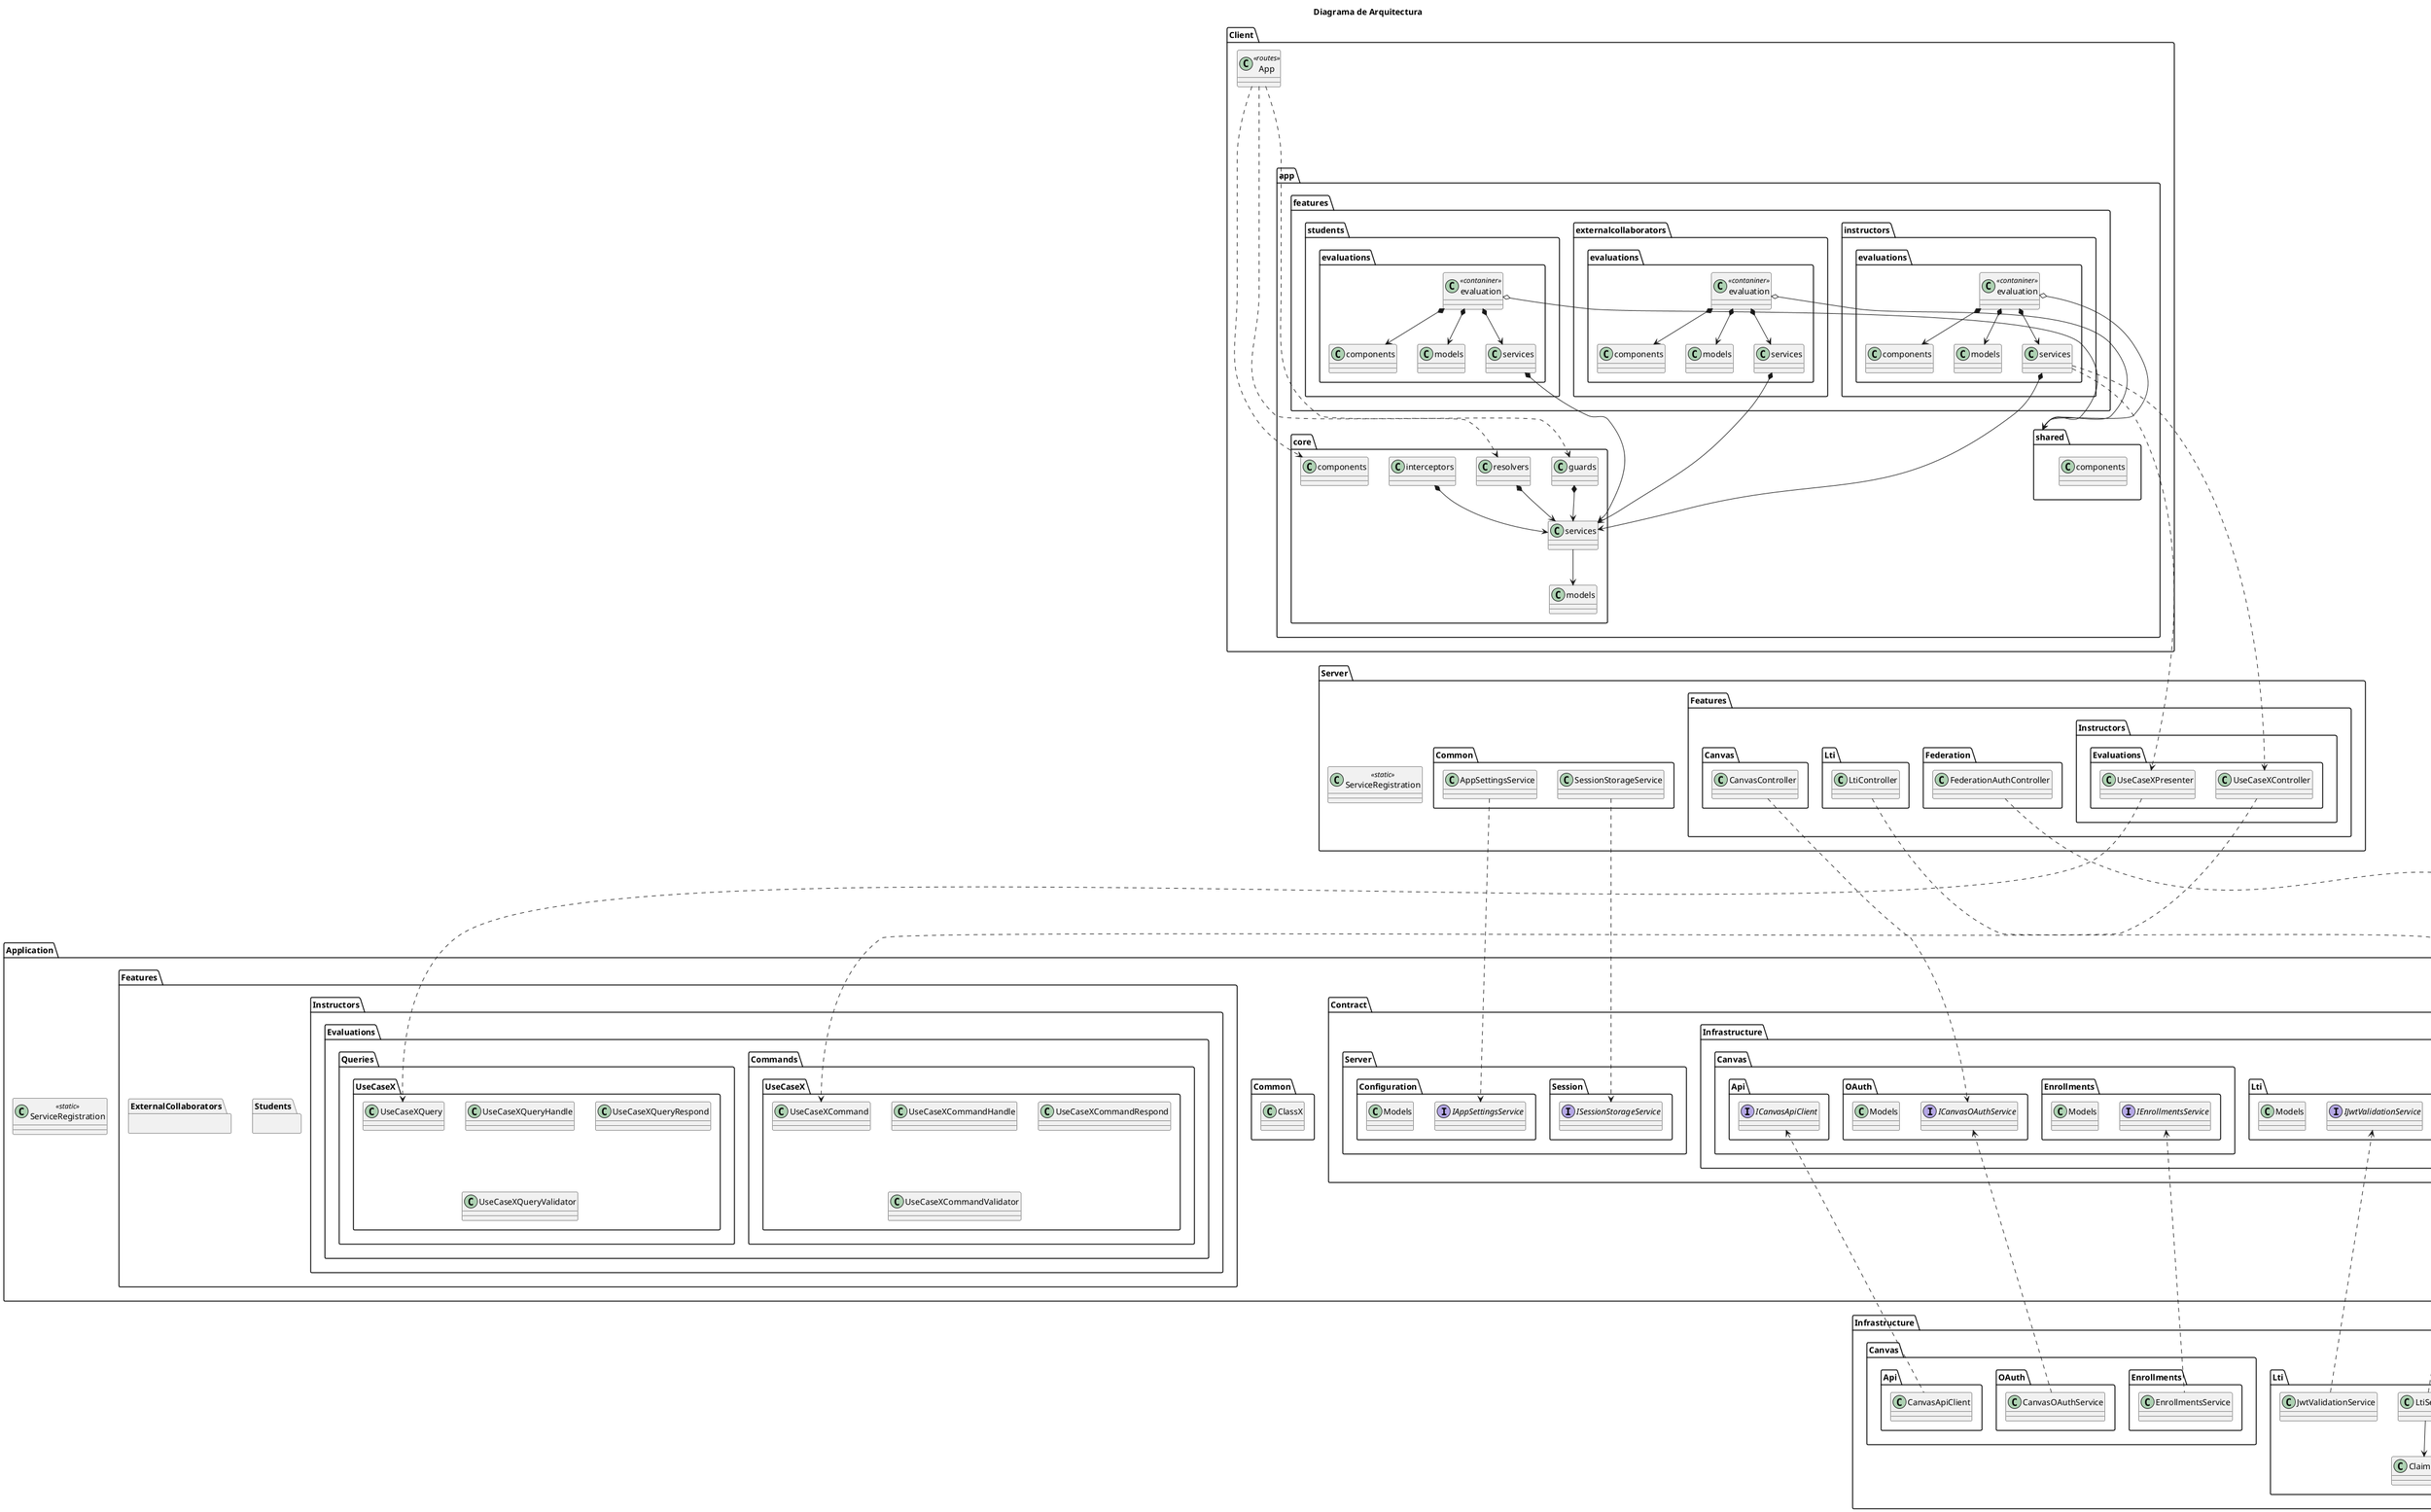 ﻿@startuml
'https://plantuml.com/class-diagram
allowmixing


title
  Diagrama de Arquitectura
end title

package Client {
    class App <<routes>>
}

package Client.app.core {
    class components
    class guards
    class interceptors
    class models
    class resolvers
    class services
    
    guards *--> services
    resolvers *--> services
    services --> models
    interceptors *--> services
    
    Client.App ......> components    
    Client.App .....> resolvers    
    Client.App .....> guards    
}

package Client.app.shared {
    class components
}

package Client.app.features.instructors.evaluations {
    class components
    class models
    class services
    class evaluation <<contaniner>>
    
    evaluation *--> components
    evaluation *--> models
    evaluation *--> services
    
    services *---> Client.app.core.services
    
    evaluation o--> Client.app.shared    
}

package Client.app.features.students.evaluations {
    class components
    class models
    class services
    class evaluation <<contaniner>>
    
    evaluation *--> components
    evaluation *--> models
    evaluation *--> services
    
    services *--> Client.app.core.services
    
    evaluation o--> Client.app.shared        
}

package Client.app.features.externalcollaborators.evaluations {
    class components
    class models
    class services
    class evaluation <<contaniner>>
    
    evaluation *--> components
    evaluation *--> models
    evaluation *--> services
    
    services *--> Client.app.core.services
    
    evaluation o---> Client.app.shared        
}

package Server {
    class ServiceRegistration <<static>>
}

package Server.Common {
    class AppSettingsService
    class SessionStorageService
}

package Server.Features.Canvas {
    class CanvasController
}

package Server.Features.Lti {
    class LtiController
}

package Server.Features.Federation {
    class FederationAuthController
}

package Server.Features.Instructors.Evaluations {
    class UseCaseXPresenter
    class UseCaseXController
    
    Client.app.features.instructors.evaluations.services .....> UseCaseXController
    Client.app.features.instructors.evaluations.services .....> UseCaseXPresenter
}

package Application.Contract.Infrastructure.Canvas.Api {
    interface ICanvasApiClient
}

package Application.Contract.Infrastructure.Canvas.OAuth {
    interface ICanvasOAuthService
    class Models 
}

package Application.Contract.Infrastructure.Canvas.Enrollments {
    interface IEnrollmentsService
    class Models 
}

package Application.Contract.Infrastructure.Lti {
    interface IJwtValidationService
    interface ILtiService
    class Models 
}

package Application.Contract.Infrastructure.Federation {
    interface IFederationService
    class Models 
}

package Application.Contract.Server.Session {
    interface ISessionStorageService
}

package Application.Contract.Server.Configuration {
    interface IAppSettingsService
    class Models
}

package Application.Common {
    class ClassX
}

package Application {
    class ServiceRegistration <<static>>
}

package Application.Features.Instructors.Evaluations.Queries.UseCaseX {
    class UseCaseXQuery
    class UseCaseXQueryHandle
    class UseCaseXQueryRespond
    class UseCaseXQueryValidator
}

package Application.Features.Instructors.Evaluations.Commands.UseCaseX {
    class UseCaseXCommand
    class UseCaseXCommandHandle
    class UseCaseXCommandRespond
    class UseCaseXCommandValidator
}

package Application.Features.Students {
}

package Application.Features.ExternalCollaborators {
}

UseCaseXPresenter ...> UseCaseXQuery
UseCaseXController ...> UseCaseXCommand

LtiController .....> ILtiService 
CanvasController .....> ICanvasOAuthService 
FederationAuthController .....> IFederationService 


AppSettingsService .....> IAppSettingsService 
SessionStorageService .....> ISessionStorageService

package Infrastructure.Canvas.Api {
    class CanvasApiClient
}

package Infrastructure.Canvas.OAuth {
    class CanvasOAuthService
}

package Infrastructure.Canvas.Enrollments {
    class EnrollmentsService
}

ICanvasApiClient <... CanvasApiClient 
ICanvasOAuthService <... CanvasOAuthService 
IEnrollmentsService <... EnrollmentsService 

package Infrastructure.Lti {
    class LtiService
    class JwtValidationService
    class ClaimTypes
    
    LtiService --> ClaimTypes
}

ILtiService <... LtiService 
IJwtValidationService <... JwtValidationService 

package Infrastructure.Federation {
    class FederationService
}

IFederationService <... FederationService 

@enduml